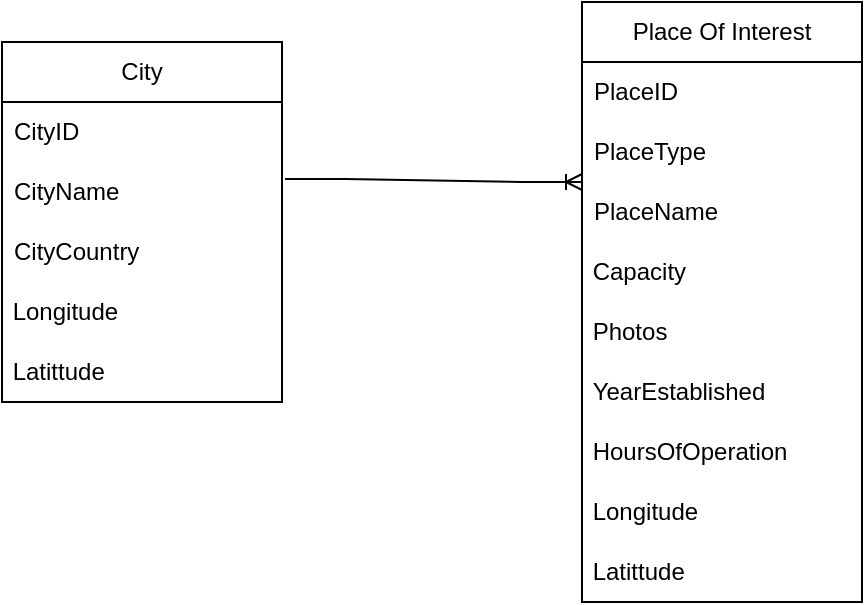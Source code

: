 <mxfile version="26.0.9">
  <diagram id="R2lEEEUBdFMjLlhIrx00" name="Page-1">
    <mxGraphModel dx="642" dy="827" grid="1" gridSize="10" guides="1" tooltips="1" connect="1" arrows="1" fold="1" page="1" pageScale="1" pageWidth="850" pageHeight="1100" math="0" shadow="0" extFonts="Permanent Marker^https://fonts.googleapis.com/css?family=Permanent+Marker">
      <root>
        <mxCell id="0" />
        <mxCell id="1" parent="0" />
        <mxCell id="ZkWpx2aTU1oaFn2K3JMT-3" value="City" style="swimlane;fontStyle=0;childLayout=stackLayout;horizontal=1;startSize=30;horizontalStack=0;resizeParent=1;resizeParentMax=0;resizeLast=0;collapsible=1;marginBottom=0;whiteSpace=wrap;html=1;" vertex="1" parent="1">
          <mxGeometry x="110" y="80" width="140" height="180" as="geometry" />
        </mxCell>
        <mxCell id="ZkWpx2aTU1oaFn2K3JMT-4" value="CityID" style="text;strokeColor=none;fillColor=none;align=left;verticalAlign=middle;spacingLeft=4;spacingRight=4;overflow=hidden;points=[[0,0.5],[1,0.5]];portConstraint=eastwest;rotatable=0;whiteSpace=wrap;html=1;" vertex="1" parent="ZkWpx2aTU1oaFn2K3JMT-3">
          <mxGeometry y="30" width="140" height="30" as="geometry" />
        </mxCell>
        <mxCell id="ZkWpx2aTU1oaFn2K3JMT-5" value="CityName" style="text;strokeColor=none;fillColor=none;align=left;verticalAlign=middle;spacingLeft=4;spacingRight=4;overflow=hidden;points=[[0,0.5],[1,0.5]];portConstraint=eastwest;rotatable=0;whiteSpace=wrap;html=1;" vertex="1" parent="ZkWpx2aTU1oaFn2K3JMT-3">
          <mxGeometry y="60" width="140" height="30" as="geometry" />
        </mxCell>
        <mxCell id="ZkWpx2aTU1oaFn2K3JMT-6" value="CityCountry" style="text;strokeColor=none;fillColor=none;align=left;verticalAlign=middle;spacingLeft=4;spacingRight=4;overflow=hidden;points=[[0,0.5],[1,0.5]];portConstraint=eastwest;rotatable=0;whiteSpace=wrap;html=1;" vertex="1" parent="ZkWpx2aTU1oaFn2K3JMT-3">
          <mxGeometry y="90" width="140" height="30" as="geometry" />
        </mxCell>
        <mxCell id="ZkWpx2aTU1oaFn2K3JMT-41" value="&amp;nbsp;Longitude" style="text;html=1;align=left;verticalAlign=middle;resizable=0;points=[];autosize=1;strokeColor=none;fillColor=none;" vertex="1" parent="ZkWpx2aTU1oaFn2K3JMT-3">
          <mxGeometry y="120" width="140" height="30" as="geometry" />
        </mxCell>
        <mxCell id="ZkWpx2aTU1oaFn2K3JMT-42" value="&amp;nbsp;Latittude" style="text;html=1;align=left;verticalAlign=middle;resizable=0;points=[];autosize=1;strokeColor=none;fillColor=none;" vertex="1" parent="ZkWpx2aTU1oaFn2K3JMT-3">
          <mxGeometry y="150" width="140" height="30" as="geometry" />
        </mxCell>
        <mxCell id="ZkWpx2aTU1oaFn2K3JMT-12" value="Place Of Interest" style="swimlane;fontStyle=0;childLayout=stackLayout;horizontal=1;startSize=30;horizontalStack=0;resizeParent=1;resizeParentMax=0;resizeLast=0;collapsible=1;marginBottom=0;whiteSpace=wrap;html=1;" vertex="1" parent="1">
          <mxGeometry x="400" y="60" width="140" height="300" as="geometry">
            <mxRectangle x="160" y="270" width="130" height="30" as="alternateBounds" />
          </mxGeometry>
        </mxCell>
        <mxCell id="ZkWpx2aTU1oaFn2K3JMT-13" value="PlaceID" style="text;strokeColor=none;fillColor=none;align=left;verticalAlign=middle;spacingLeft=4;spacingRight=4;overflow=hidden;points=[[0,0.5],[1,0.5]];portConstraint=eastwest;rotatable=0;whiteSpace=wrap;html=1;" vertex="1" parent="ZkWpx2aTU1oaFn2K3JMT-12">
          <mxGeometry y="30" width="140" height="30" as="geometry" />
        </mxCell>
        <mxCell id="ZkWpx2aTU1oaFn2K3JMT-15" value="PlaceType" style="text;strokeColor=none;fillColor=none;align=left;verticalAlign=middle;spacingLeft=4;spacingRight=4;overflow=hidden;points=[[0,0.5],[1,0.5]];portConstraint=eastwest;rotatable=0;whiteSpace=wrap;html=1;" vertex="1" parent="ZkWpx2aTU1oaFn2K3JMT-12">
          <mxGeometry y="60" width="140" height="30" as="geometry" />
        </mxCell>
        <mxCell id="ZkWpx2aTU1oaFn2K3JMT-14" value="PlaceName" style="text;strokeColor=none;fillColor=none;align=left;verticalAlign=middle;spacingLeft=4;spacingRight=4;overflow=hidden;points=[[0,0.5],[1,0.5]];portConstraint=eastwest;rotatable=0;whiteSpace=wrap;html=1;" vertex="1" parent="ZkWpx2aTU1oaFn2K3JMT-12">
          <mxGeometry y="90" width="140" height="30" as="geometry" />
        </mxCell>
        <mxCell id="ZkWpx2aTU1oaFn2K3JMT-27" value="&amp;nbsp;Capacity" style="text;html=1;align=left;verticalAlign=middle;resizable=0;points=[];autosize=1;strokeColor=none;fillColor=none;" vertex="1" parent="ZkWpx2aTU1oaFn2K3JMT-12">
          <mxGeometry y="120" width="140" height="30" as="geometry" />
        </mxCell>
        <mxCell id="ZkWpx2aTU1oaFn2K3JMT-28" value="&amp;nbsp;Photos" style="text;html=1;align=left;verticalAlign=middle;resizable=0;points=[];autosize=1;strokeColor=none;fillColor=none;" vertex="1" parent="ZkWpx2aTU1oaFn2K3JMT-12">
          <mxGeometry y="150" width="140" height="30" as="geometry" />
        </mxCell>
        <mxCell id="ZkWpx2aTU1oaFn2K3JMT-30" value="&amp;nbsp;YearEstablished" style="text;html=1;align=left;verticalAlign=middle;resizable=0;points=[];autosize=1;strokeColor=none;fillColor=none;" vertex="1" parent="ZkWpx2aTU1oaFn2K3JMT-12">
          <mxGeometry y="180" width="140" height="30" as="geometry" />
        </mxCell>
        <mxCell id="ZkWpx2aTU1oaFn2K3JMT-31" value="&amp;nbsp;HoursOfOperation" style="text;html=1;align=left;verticalAlign=middle;resizable=0;points=[];autosize=1;strokeColor=none;fillColor=none;" vertex="1" parent="ZkWpx2aTU1oaFn2K3JMT-12">
          <mxGeometry y="210" width="140" height="30" as="geometry" />
        </mxCell>
        <mxCell id="ZkWpx2aTU1oaFn2K3JMT-43" value="&amp;nbsp;Longitude" style="text;html=1;align=left;verticalAlign=middle;resizable=0;points=[];autosize=1;strokeColor=none;fillColor=none;" vertex="1" parent="ZkWpx2aTU1oaFn2K3JMT-12">
          <mxGeometry y="240" width="140" height="30" as="geometry" />
        </mxCell>
        <mxCell id="ZkWpx2aTU1oaFn2K3JMT-44" value="&amp;nbsp;Latittude" style="text;html=1;align=left;verticalAlign=middle;resizable=0;points=[];autosize=1;strokeColor=none;fillColor=none;" vertex="1" parent="ZkWpx2aTU1oaFn2K3JMT-12">
          <mxGeometry y="270" width="140" height="30" as="geometry" />
        </mxCell>
        <mxCell id="ZkWpx2aTU1oaFn2K3JMT-35" value="" style="edgeStyle=entityRelationEdgeStyle;fontSize=12;html=1;endArrow=ERoneToMany;rounded=0;exitX=1.011;exitY=0.283;exitDx=0;exitDy=0;exitPerimeter=0;" edge="1" parent="1" source="ZkWpx2aTU1oaFn2K3JMT-5">
          <mxGeometry width="100" height="100" relative="1" as="geometry">
            <mxPoint x="260" y="150" as="sourcePoint" />
            <mxPoint x="400" y="150" as="targetPoint" />
            <Array as="points">
              <mxPoint x="310" y="159" />
              <mxPoint x="210" y="159" />
              <mxPoint x="210" y="189" />
              <mxPoint x="280" y="199" />
              <mxPoint x="140" y="199" />
              <mxPoint x="230" y="159" />
            </Array>
          </mxGeometry>
        </mxCell>
      </root>
    </mxGraphModel>
  </diagram>
</mxfile>
